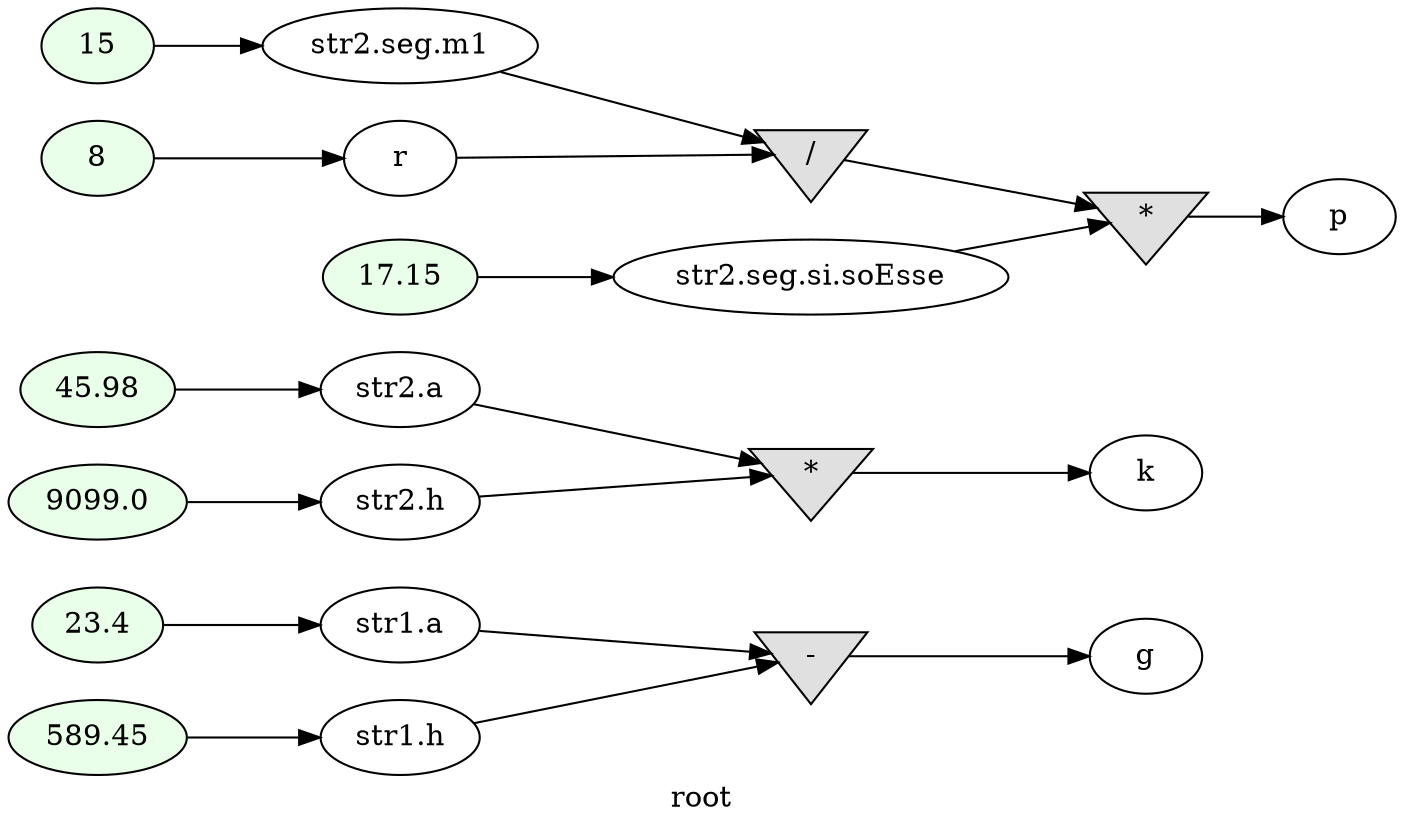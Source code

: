 digraph G
{
rankdir=LR;
label = "root";
	node_000001 [ label = "23.4", style=filled, fillcolor="#E9FFE9" ]
	node_000002 [ label = "str1.a" ]
	node_000003 [ label = "589.45", style=filled, fillcolor="#E9FFE9" ]
	node_000004 [ label = "str1.h" ]
	node_000005 [ label = "45.98", style=filled, fillcolor="#E9FFE9" ]
	node_000006 [ label = "str2.a" ]
	node_000007 [ label = "9099.0", style=filled, fillcolor="#E9FFE9" ]
	node_000008 [ label = "str2.h" ]
	node_000009 [ label = "15", style=filled, fillcolor="#E9FFE9" ]
	node_000010 [ label = "str2.seg.m1" ]
	node_000011 [ label = "17.15", style=filled, fillcolor="#E9FFE9" ]
	node_000012 [ label = "str2.seg.si.soEsse" ]
	node_000013 [ label = "8", style=filled, fillcolor="#E9FFE9" ]
	node_000014 [ label = "r" ]
	node_000015 [ label = "/", shape=invtriangle, style=filled, fillcolor="#E0E0E0" ]
	node_000016 [ label = "*", shape=invtriangle, style=filled, fillcolor="#E0E0E0" ]
	node_000017 [ label = "p" ]
	node_000018 [ label = "-", shape=invtriangle, style=filled, fillcolor="#E0E0E0" ]
	node_000019 [ label = "g" ]
	node_000020 [ label = "*", shape=invtriangle, style=filled, fillcolor="#E0E0E0" ]
	node_000021 [ label = "k" ]
	node_000001 -> node_000002
	node_000002 -> node_000018
	node_000003 -> node_000004
	node_000004 -> node_000018
	node_000005 -> node_000006
	node_000006 -> node_000020
	node_000007 -> node_000008
	node_000008 -> node_000020
	node_000009 -> node_000010
	node_000010 -> node_000015
	node_000011 -> node_000012
	node_000012 -> node_000016
	node_000013 -> node_000014
	node_000014 -> node_000015
	node_000015 -> node_000016
	node_000016 -> node_000017
	node_000018 -> node_000019
	node_000020 -> node_000021
}
